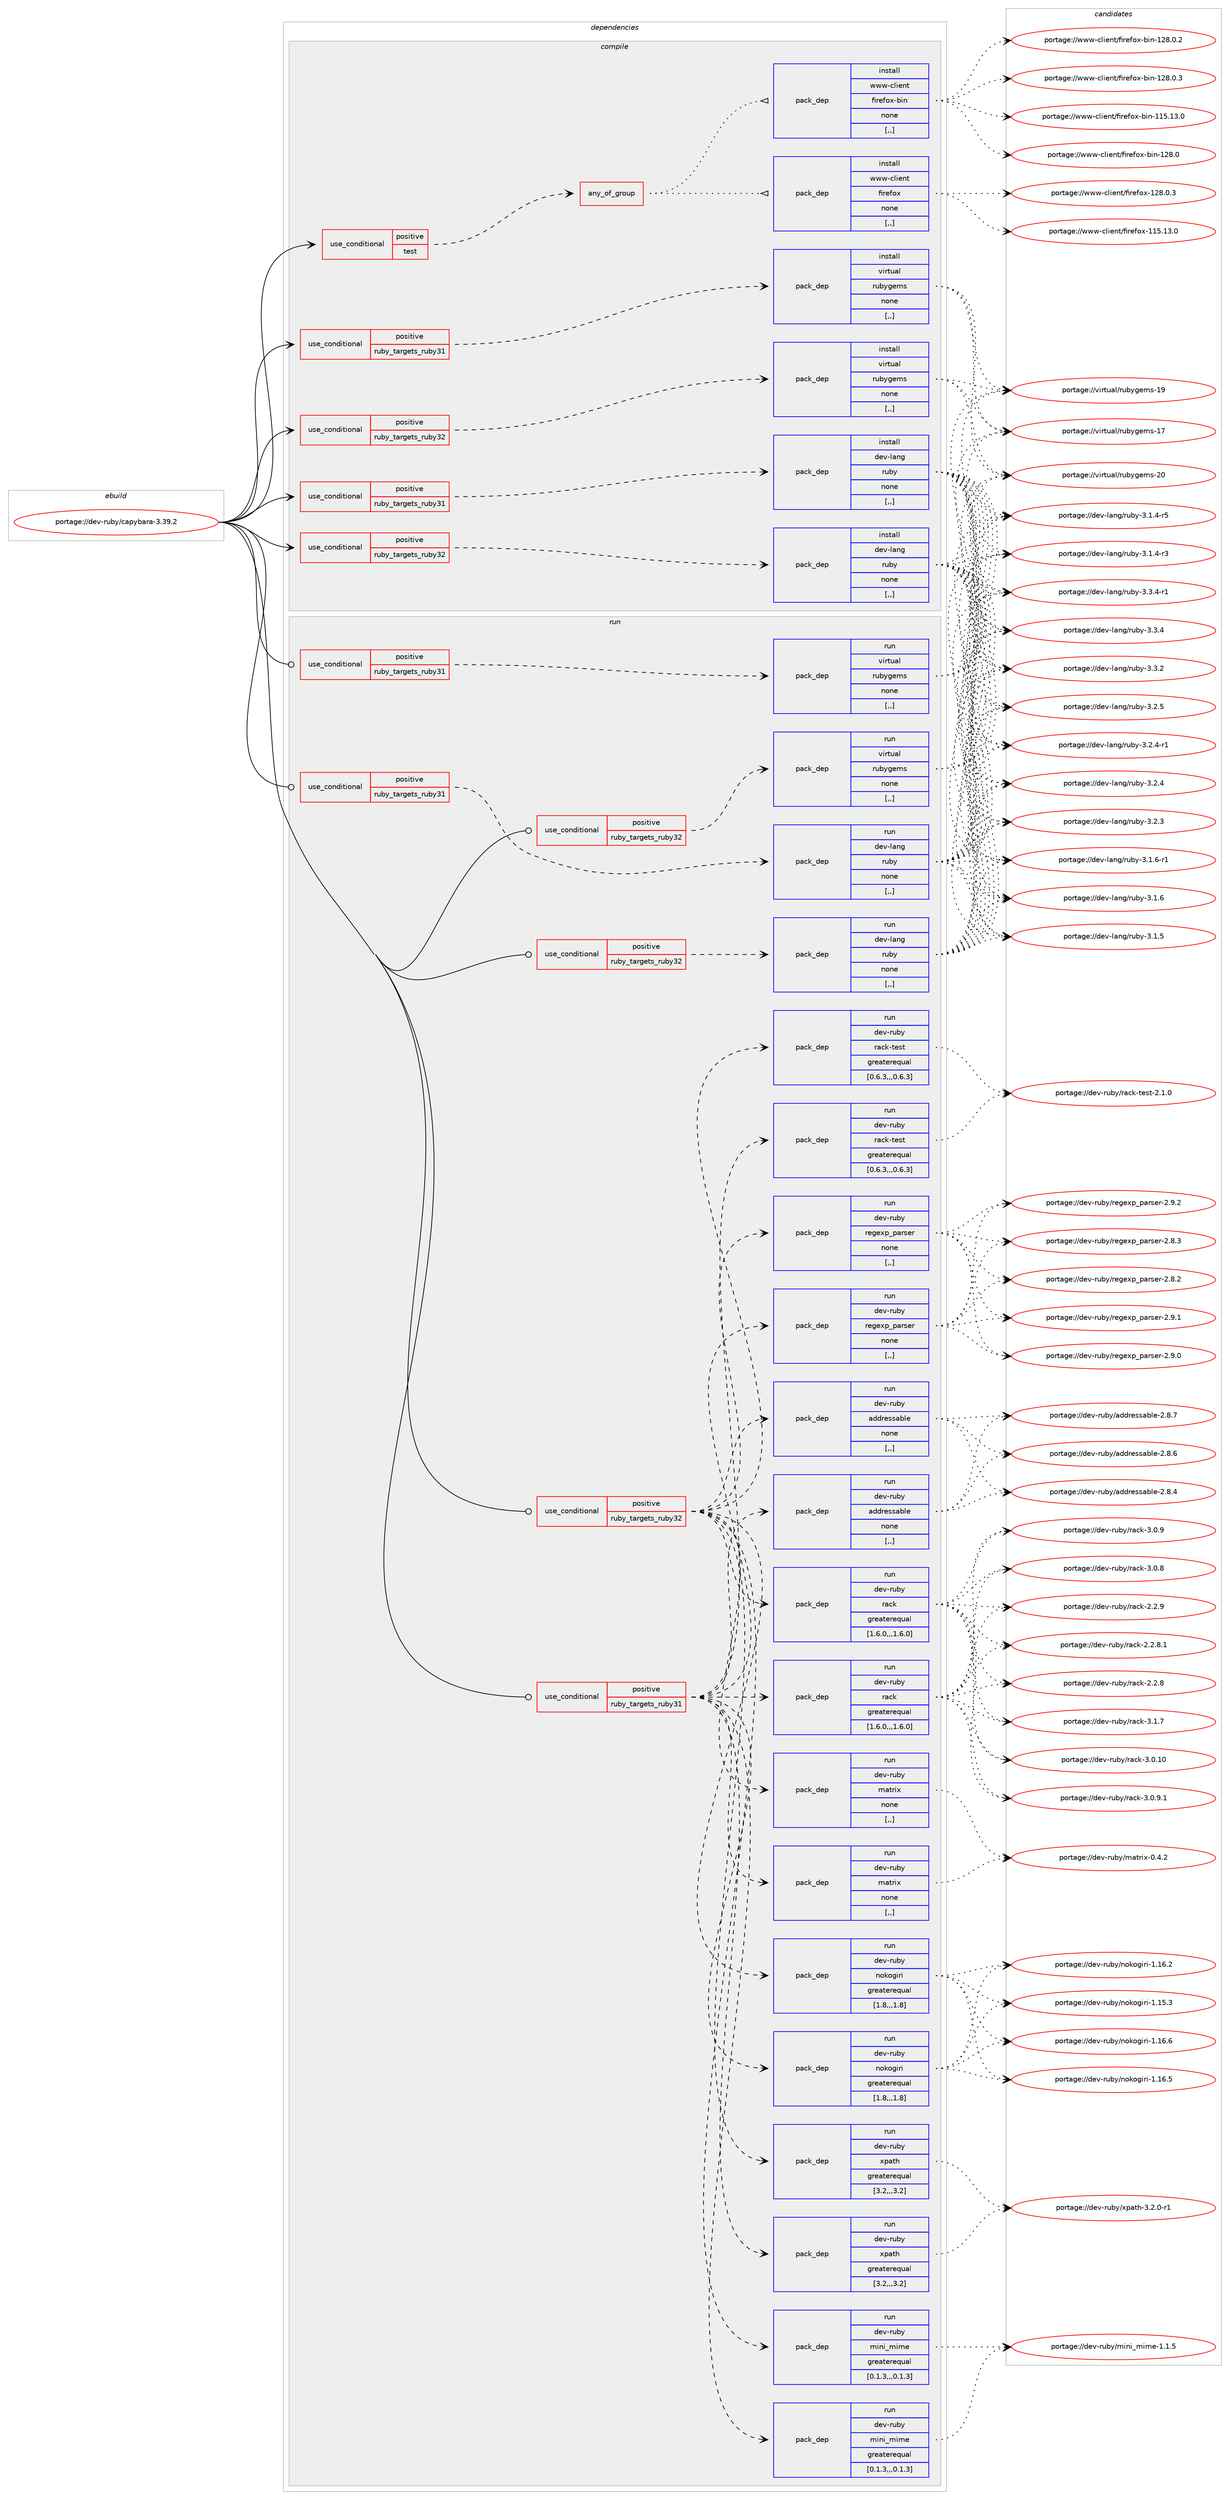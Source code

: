 digraph prolog {

# *************
# Graph options
# *************

newrank=true;
concentrate=true;
compound=true;
graph [rankdir=LR,fontname=Helvetica,fontsize=10,ranksep=1.5];#, ranksep=2.5, nodesep=0.2];
edge  [arrowhead=vee];
node  [fontname=Helvetica,fontsize=10];

# **********
# The ebuild
# **********

subgraph cluster_leftcol {
color=gray;
label=<<i>ebuild</i>>;
id [label="portage://dev-ruby/capybara-3.39.2", color=red, width=4, href="../dev-ruby/capybara-3.39.2.svg"];
}

# ****************
# The dependencies
# ****************

subgraph cluster_midcol {
color=gray;
label=<<i>dependencies</i>>;
subgraph cluster_compile {
fillcolor="#eeeeee";
style=filled;
label=<<i>compile</i>>;
subgraph cond45476 {
dependency178933 [label=<<TABLE BORDER="0" CELLBORDER="1" CELLSPACING="0" CELLPADDING="4"><TR><TD ROWSPAN="3" CELLPADDING="10">use_conditional</TD></TR><TR><TD>positive</TD></TR><TR><TD>ruby_targets_ruby31</TD></TR></TABLE>>, shape=none, color=red];
subgraph pack132165 {
dependency178934 [label=<<TABLE BORDER="0" CELLBORDER="1" CELLSPACING="0" CELLPADDING="4" WIDTH="220"><TR><TD ROWSPAN="6" CELLPADDING="30">pack_dep</TD></TR><TR><TD WIDTH="110">install</TD></TR><TR><TD>dev-lang</TD></TR><TR><TD>ruby</TD></TR><TR><TD>none</TD></TR><TR><TD>[,,]</TD></TR></TABLE>>, shape=none, color=blue];
}
dependency178933:e -> dependency178934:w [weight=20,style="dashed",arrowhead="vee"];
}
id:e -> dependency178933:w [weight=20,style="solid",arrowhead="vee"];
subgraph cond45477 {
dependency178935 [label=<<TABLE BORDER="0" CELLBORDER="1" CELLSPACING="0" CELLPADDING="4"><TR><TD ROWSPAN="3" CELLPADDING="10">use_conditional</TD></TR><TR><TD>positive</TD></TR><TR><TD>ruby_targets_ruby31</TD></TR></TABLE>>, shape=none, color=red];
subgraph pack132166 {
dependency178936 [label=<<TABLE BORDER="0" CELLBORDER="1" CELLSPACING="0" CELLPADDING="4" WIDTH="220"><TR><TD ROWSPAN="6" CELLPADDING="30">pack_dep</TD></TR><TR><TD WIDTH="110">install</TD></TR><TR><TD>virtual</TD></TR><TR><TD>rubygems</TD></TR><TR><TD>none</TD></TR><TR><TD>[,,]</TD></TR></TABLE>>, shape=none, color=blue];
}
dependency178935:e -> dependency178936:w [weight=20,style="dashed",arrowhead="vee"];
}
id:e -> dependency178935:w [weight=20,style="solid",arrowhead="vee"];
subgraph cond45478 {
dependency178937 [label=<<TABLE BORDER="0" CELLBORDER="1" CELLSPACING="0" CELLPADDING="4"><TR><TD ROWSPAN="3" CELLPADDING="10">use_conditional</TD></TR><TR><TD>positive</TD></TR><TR><TD>ruby_targets_ruby32</TD></TR></TABLE>>, shape=none, color=red];
subgraph pack132167 {
dependency178938 [label=<<TABLE BORDER="0" CELLBORDER="1" CELLSPACING="0" CELLPADDING="4" WIDTH="220"><TR><TD ROWSPAN="6" CELLPADDING="30">pack_dep</TD></TR><TR><TD WIDTH="110">install</TD></TR><TR><TD>dev-lang</TD></TR><TR><TD>ruby</TD></TR><TR><TD>none</TD></TR><TR><TD>[,,]</TD></TR></TABLE>>, shape=none, color=blue];
}
dependency178937:e -> dependency178938:w [weight=20,style="dashed",arrowhead="vee"];
}
id:e -> dependency178937:w [weight=20,style="solid",arrowhead="vee"];
subgraph cond45479 {
dependency178939 [label=<<TABLE BORDER="0" CELLBORDER="1" CELLSPACING="0" CELLPADDING="4"><TR><TD ROWSPAN="3" CELLPADDING="10">use_conditional</TD></TR><TR><TD>positive</TD></TR><TR><TD>ruby_targets_ruby32</TD></TR></TABLE>>, shape=none, color=red];
subgraph pack132168 {
dependency178940 [label=<<TABLE BORDER="0" CELLBORDER="1" CELLSPACING="0" CELLPADDING="4" WIDTH="220"><TR><TD ROWSPAN="6" CELLPADDING="30">pack_dep</TD></TR><TR><TD WIDTH="110">install</TD></TR><TR><TD>virtual</TD></TR><TR><TD>rubygems</TD></TR><TR><TD>none</TD></TR><TR><TD>[,,]</TD></TR></TABLE>>, shape=none, color=blue];
}
dependency178939:e -> dependency178940:w [weight=20,style="dashed",arrowhead="vee"];
}
id:e -> dependency178939:w [weight=20,style="solid",arrowhead="vee"];
subgraph cond45480 {
dependency178941 [label=<<TABLE BORDER="0" CELLBORDER="1" CELLSPACING="0" CELLPADDING="4"><TR><TD ROWSPAN="3" CELLPADDING="10">use_conditional</TD></TR><TR><TD>positive</TD></TR><TR><TD>test</TD></TR></TABLE>>, shape=none, color=red];
subgraph any1142 {
dependency178942 [label=<<TABLE BORDER="0" CELLBORDER="1" CELLSPACING="0" CELLPADDING="4"><TR><TD CELLPADDING="10">any_of_group</TD></TR></TABLE>>, shape=none, color=red];subgraph pack132169 {
dependency178943 [label=<<TABLE BORDER="0" CELLBORDER="1" CELLSPACING="0" CELLPADDING="4" WIDTH="220"><TR><TD ROWSPAN="6" CELLPADDING="30">pack_dep</TD></TR><TR><TD WIDTH="110">install</TD></TR><TR><TD>www-client</TD></TR><TR><TD>firefox</TD></TR><TR><TD>none</TD></TR><TR><TD>[,,]</TD></TR></TABLE>>, shape=none, color=blue];
}
dependency178942:e -> dependency178943:w [weight=20,style="dotted",arrowhead="oinv"];
subgraph pack132170 {
dependency178944 [label=<<TABLE BORDER="0" CELLBORDER="1" CELLSPACING="0" CELLPADDING="4" WIDTH="220"><TR><TD ROWSPAN="6" CELLPADDING="30">pack_dep</TD></TR><TR><TD WIDTH="110">install</TD></TR><TR><TD>www-client</TD></TR><TR><TD>firefox-bin</TD></TR><TR><TD>none</TD></TR><TR><TD>[,,]</TD></TR></TABLE>>, shape=none, color=blue];
}
dependency178942:e -> dependency178944:w [weight=20,style="dotted",arrowhead="oinv"];
}
dependency178941:e -> dependency178942:w [weight=20,style="dashed",arrowhead="vee"];
}
id:e -> dependency178941:w [weight=20,style="solid",arrowhead="vee"];
}
subgraph cluster_compileandrun {
fillcolor="#eeeeee";
style=filled;
label=<<i>compile and run</i>>;
}
subgraph cluster_run {
fillcolor="#eeeeee";
style=filled;
label=<<i>run</i>>;
subgraph cond45481 {
dependency178945 [label=<<TABLE BORDER="0" CELLBORDER="1" CELLSPACING="0" CELLPADDING="4"><TR><TD ROWSPAN="3" CELLPADDING="10">use_conditional</TD></TR><TR><TD>positive</TD></TR><TR><TD>ruby_targets_ruby31</TD></TR></TABLE>>, shape=none, color=red];
subgraph pack132171 {
dependency178946 [label=<<TABLE BORDER="0" CELLBORDER="1" CELLSPACING="0" CELLPADDING="4" WIDTH="220"><TR><TD ROWSPAN="6" CELLPADDING="30">pack_dep</TD></TR><TR><TD WIDTH="110">run</TD></TR><TR><TD>dev-lang</TD></TR><TR><TD>ruby</TD></TR><TR><TD>none</TD></TR><TR><TD>[,,]</TD></TR></TABLE>>, shape=none, color=blue];
}
dependency178945:e -> dependency178946:w [weight=20,style="dashed",arrowhead="vee"];
}
id:e -> dependency178945:w [weight=20,style="solid",arrowhead="odot"];
subgraph cond45482 {
dependency178947 [label=<<TABLE BORDER="0" CELLBORDER="1" CELLSPACING="0" CELLPADDING="4"><TR><TD ROWSPAN="3" CELLPADDING="10">use_conditional</TD></TR><TR><TD>positive</TD></TR><TR><TD>ruby_targets_ruby31</TD></TR></TABLE>>, shape=none, color=red];
subgraph pack132172 {
dependency178948 [label=<<TABLE BORDER="0" CELLBORDER="1" CELLSPACING="0" CELLPADDING="4" WIDTH="220"><TR><TD ROWSPAN="6" CELLPADDING="30">pack_dep</TD></TR><TR><TD WIDTH="110">run</TD></TR><TR><TD>dev-ruby</TD></TR><TR><TD>addressable</TD></TR><TR><TD>none</TD></TR><TR><TD>[,,]</TD></TR></TABLE>>, shape=none, color=blue];
}
dependency178947:e -> dependency178948:w [weight=20,style="dashed",arrowhead="vee"];
subgraph pack132173 {
dependency178949 [label=<<TABLE BORDER="0" CELLBORDER="1" CELLSPACING="0" CELLPADDING="4" WIDTH="220"><TR><TD ROWSPAN="6" CELLPADDING="30">pack_dep</TD></TR><TR><TD WIDTH="110">run</TD></TR><TR><TD>dev-ruby</TD></TR><TR><TD>matrix</TD></TR><TR><TD>none</TD></TR><TR><TD>[,,]</TD></TR></TABLE>>, shape=none, color=blue];
}
dependency178947:e -> dependency178949:w [weight=20,style="dashed",arrowhead="vee"];
subgraph pack132174 {
dependency178950 [label=<<TABLE BORDER="0" CELLBORDER="1" CELLSPACING="0" CELLPADDING="4" WIDTH="220"><TR><TD ROWSPAN="6" CELLPADDING="30">pack_dep</TD></TR><TR><TD WIDTH="110">run</TD></TR><TR><TD>dev-ruby</TD></TR><TR><TD>mini_mime</TD></TR><TR><TD>greaterequal</TD></TR><TR><TD>[0.1.3,,,0.1.3]</TD></TR></TABLE>>, shape=none, color=blue];
}
dependency178947:e -> dependency178950:w [weight=20,style="dashed",arrowhead="vee"];
subgraph pack132175 {
dependency178951 [label=<<TABLE BORDER="0" CELLBORDER="1" CELLSPACING="0" CELLPADDING="4" WIDTH="220"><TR><TD ROWSPAN="6" CELLPADDING="30">pack_dep</TD></TR><TR><TD WIDTH="110">run</TD></TR><TR><TD>dev-ruby</TD></TR><TR><TD>nokogiri</TD></TR><TR><TD>greaterequal</TD></TR><TR><TD>[1.8,,,1.8]</TD></TR></TABLE>>, shape=none, color=blue];
}
dependency178947:e -> dependency178951:w [weight=20,style="dashed",arrowhead="vee"];
subgraph pack132176 {
dependency178952 [label=<<TABLE BORDER="0" CELLBORDER="1" CELLSPACING="0" CELLPADDING="4" WIDTH="220"><TR><TD ROWSPAN="6" CELLPADDING="30">pack_dep</TD></TR><TR><TD WIDTH="110">run</TD></TR><TR><TD>dev-ruby</TD></TR><TR><TD>rack</TD></TR><TR><TD>greaterequal</TD></TR><TR><TD>[1.6.0,,,1.6.0]</TD></TR></TABLE>>, shape=none, color=blue];
}
dependency178947:e -> dependency178952:w [weight=20,style="dashed",arrowhead="vee"];
subgraph pack132177 {
dependency178953 [label=<<TABLE BORDER="0" CELLBORDER="1" CELLSPACING="0" CELLPADDING="4" WIDTH="220"><TR><TD ROWSPAN="6" CELLPADDING="30">pack_dep</TD></TR><TR><TD WIDTH="110">run</TD></TR><TR><TD>dev-ruby</TD></TR><TR><TD>rack-test</TD></TR><TR><TD>greaterequal</TD></TR><TR><TD>[0.6.3,,,0.6.3]</TD></TR></TABLE>>, shape=none, color=blue];
}
dependency178947:e -> dependency178953:w [weight=20,style="dashed",arrowhead="vee"];
subgraph pack132178 {
dependency178954 [label=<<TABLE BORDER="0" CELLBORDER="1" CELLSPACING="0" CELLPADDING="4" WIDTH="220"><TR><TD ROWSPAN="6" CELLPADDING="30">pack_dep</TD></TR><TR><TD WIDTH="110">run</TD></TR><TR><TD>dev-ruby</TD></TR><TR><TD>regexp_parser</TD></TR><TR><TD>none</TD></TR><TR><TD>[,,]</TD></TR></TABLE>>, shape=none, color=blue];
}
dependency178947:e -> dependency178954:w [weight=20,style="dashed",arrowhead="vee"];
subgraph pack132179 {
dependency178955 [label=<<TABLE BORDER="0" CELLBORDER="1" CELLSPACING="0" CELLPADDING="4" WIDTH="220"><TR><TD ROWSPAN="6" CELLPADDING="30">pack_dep</TD></TR><TR><TD WIDTH="110">run</TD></TR><TR><TD>dev-ruby</TD></TR><TR><TD>xpath</TD></TR><TR><TD>greaterequal</TD></TR><TR><TD>[3.2,,,3.2]</TD></TR></TABLE>>, shape=none, color=blue];
}
dependency178947:e -> dependency178955:w [weight=20,style="dashed",arrowhead="vee"];
}
id:e -> dependency178947:w [weight=20,style="solid",arrowhead="odot"];
subgraph cond45483 {
dependency178956 [label=<<TABLE BORDER="0" CELLBORDER="1" CELLSPACING="0" CELLPADDING="4"><TR><TD ROWSPAN="3" CELLPADDING="10">use_conditional</TD></TR><TR><TD>positive</TD></TR><TR><TD>ruby_targets_ruby31</TD></TR></TABLE>>, shape=none, color=red];
subgraph pack132180 {
dependency178957 [label=<<TABLE BORDER="0" CELLBORDER="1" CELLSPACING="0" CELLPADDING="4" WIDTH="220"><TR><TD ROWSPAN="6" CELLPADDING="30">pack_dep</TD></TR><TR><TD WIDTH="110">run</TD></TR><TR><TD>virtual</TD></TR><TR><TD>rubygems</TD></TR><TR><TD>none</TD></TR><TR><TD>[,,]</TD></TR></TABLE>>, shape=none, color=blue];
}
dependency178956:e -> dependency178957:w [weight=20,style="dashed",arrowhead="vee"];
}
id:e -> dependency178956:w [weight=20,style="solid",arrowhead="odot"];
subgraph cond45484 {
dependency178958 [label=<<TABLE BORDER="0" CELLBORDER="1" CELLSPACING="0" CELLPADDING="4"><TR><TD ROWSPAN="3" CELLPADDING="10">use_conditional</TD></TR><TR><TD>positive</TD></TR><TR><TD>ruby_targets_ruby32</TD></TR></TABLE>>, shape=none, color=red];
subgraph pack132181 {
dependency178959 [label=<<TABLE BORDER="0" CELLBORDER="1" CELLSPACING="0" CELLPADDING="4" WIDTH="220"><TR><TD ROWSPAN="6" CELLPADDING="30">pack_dep</TD></TR><TR><TD WIDTH="110">run</TD></TR><TR><TD>dev-lang</TD></TR><TR><TD>ruby</TD></TR><TR><TD>none</TD></TR><TR><TD>[,,]</TD></TR></TABLE>>, shape=none, color=blue];
}
dependency178958:e -> dependency178959:w [weight=20,style="dashed",arrowhead="vee"];
}
id:e -> dependency178958:w [weight=20,style="solid",arrowhead="odot"];
subgraph cond45485 {
dependency178960 [label=<<TABLE BORDER="0" CELLBORDER="1" CELLSPACING="0" CELLPADDING="4"><TR><TD ROWSPAN="3" CELLPADDING="10">use_conditional</TD></TR><TR><TD>positive</TD></TR><TR><TD>ruby_targets_ruby32</TD></TR></TABLE>>, shape=none, color=red];
subgraph pack132182 {
dependency178961 [label=<<TABLE BORDER="0" CELLBORDER="1" CELLSPACING="0" CELLPADDING="4" WIDTH="220"><TR><TD ROWSPAN="6" CELLPADDING="30">pack_dep</TD></TR><TR><TD WIDTH="110">run</TD></TR><TR><TD>dev-ruby</TD></TR><TR><TD>addressable</TD></TR><TR><TD>none</TD></TR><TR><TD>[,,]</TD></TR></TABLE>>, shape=none, color=blue];
}
dependency178960:e -> dependency178961:w [weight=20,style="dashed",arrowhead="vee"];
subgraph pack132183 {
dependency178962 [label=<<TABLE BORDER="0" CELLBORDER="1" CELLSPACING="0" CELLPADDING="4" WIDTH="220"><TR><TD ROWSPAN="6" CELLPADDING="30">pack_dep</TD></TR><TR><TD WIDTH="110">run</TD></TR><TR><TD>dev-ruby</TD></TR><TR><TD>matrix</TD></TR><TR><TD>none</TD></TR><TR><TD>[,,]</TD></TR></TABLE>>, shape=none, color=blue];
}
dependency178960:e -> dependency178962:w [weight=20,style="dashed",arrowhead="vee"];
subgraph pack132184 {
dependency178963 [label=<<TABLE BORDER="0" CELLBORDER="1" CELLSPACING="0" CELLPADDING="4" WIDTH="220"><TR><TD ROWSPAN="6" CELLPADDING="30">pack_dep</TD></TR><TR><TD WIDTH="110">run</TD></TR><TR><TD>dev-ruby</TD></TR><TR><TD>mini_mime</TD></TR><TR><TD>greaterequal</TD></TR><TR><TD>[0.1.3,,,0.1.3]</TD></TR></TABLE>>, shape=none, color=blue];
}
dependency178960:e -> dependency178963:w [weight=20,style="dashed",arrowhead="vee"];
subgraph pack132185 {
dependency178964 [label=<<TABLE BORDER="0" CELLBORDER="1" CELLSPACING="0" CELLPADDING="4" WIDTH="220"><TR><TD ROWSPAN="6" CELLPADDING="30">pack_dep</TD></TR><TR><TD WIDTH="110">run</TD></TR><TR><TD>dev-ruby</TD></TR><TR><TD>nokogiri</TD></TR><TR><TD>greaterequal</TD></TR><TR><TD>[1.8,,,1.8]</TD></TR></TABLE>>, shape=none, color=blue];
}
dependency178960:e -> dependency178964:w [weight=20,style="dashed",arrowhead="vee"];
subgraph pack132186 {
dependency178965 [label=<<TABLE BORDER="0" CELLBORDER="1" CELLSPACING="0" CELLPADDING="4" WIDTH="220"><TR><TD ROWSPAN="6" CELLPADDING="30">pack_dep</TD></TR><TR><TD WIDTH="110">run</TD></TR><TR><TD>dev-ruby</TD></TR><TR><TD>rack</TD></TR><TR><TD>greaterequal</TD></TR><TR><TD>[1.6.0,,,1.6.0]</TD></TR></TABLE>>, shape=none, color=blue];
}
dependency178960:e -> dependency178965:w [weight=20,style="dashed",arrowhead="vee"];
subgraph pack132187 {
dependency178966 [label=<<TABLE BORDER="0" CELLBORDER="1" CELLSPACING="0" CELLPADDING="4" WIDTH="220"><TR><TD ROWSPAN="6" CELLPADDING="30">pack_dep</TD></TR><TR><TD WIDTH="110">run</TD></TR><TR><TD>dev-ruby</TD></TR><TR><TD>rack-test</TD></TR><TR><TD>greaterequal</TD></TR><TR><TD>[0.6.3,,,0.6.3]</TD></TR></TABLE>>, shape=none, color=blue];
}
dependency178960:e -> dependency178966:w [weight=20,style="dashed",arrowhead="vee"];
subgraph pack132188 {
dependency178967 [label=<<TABLE BORDER="0" CELLBORDER="1" CELLSPACING="0" CELLPADDING="4" WIDTH="220"><TR><TD ROWSPAN="6" CELLPADDING="30">pack_dep</TD></TR><TR><TD WIDTH="110">run</TD></TR><TR><TD>dev-ruby</TD></TR><TR><TD>regexp_parser</TD></TR><TR><TD>none</TD></TR><TR><TD>[,,]</TD></TR></TABLE>>, shape=none, color=blue];
}
dependency178960:e -> dependency178967:w [weight=20,style="dashed",arrowhead="vee"];
subgraph pack132189 {
dependency178968 [label=<<TABLE BORDER="0" CELLBORDER="1" CELLSPACING="0" CELLPADDING="4" WIDTH="220"><TR><TD ROWSPAN="6" CELLPADDING="30">pack_dep</TD></TR><TR><TD WIDTH="110">run</TD></TR><TR><TD>dev-ruby</TD></TR><TR><TD>xpath</TD></TR><TR><TD>greaterequal</TD></TR><TR><TD>[3.2,,,3.2]</TD></TR></TABLE>>, shape=none, color=blue];
}
dependency178960:e -> dependency178968:w [weight=20,style="dashed",arrowhead="vee"];
}
id:e -> dependency178960:w [weight=20,style="solid",arrowhead="odot"];
subgraph cond45486 {
dependency178969 [label=<<TABLE BORDER="0" CELLBORDER="1" CELLSPACING="0" CELLPADDING="4"><TR><TD ROWSPAN="3" CELLPADDING="10">use_conditional</TD></TR><TR><TD>positive</TD></TR><TR><TD>ruby_targets_ruby32</TD></TR></TABLE>>, shape=none, color=red];
subgraph pack132190 {
dependency178970 [label=<<TABLE BORDER="0" CELLBORDER="1" CELLSPACING="0" CELLPADDING="4" WIDTH="220"><TR><TD ROWSPAN="6" CELLPADDING="30">pack_dep</TD></TR><TR><TD WIDTH="110">run</TD></TR><TR><TD>virtual</TD></TR><TR><TD>rubygems</TD></TR><TR><TD>none</TD></TR><TR><TD>[,,]</TD></TR></TABLE>>, shape=none, color=blue];
}
dependency178969:e -> dependency178970:w [weight=20,style="dashed",arrowhead="vee"];
}
id:e -> dependency178969:w [weight=20,style="solid",arrowhead="odot"];
}
}

# **************
# The candidates
# **************

subgraph cluster_choices {
rank=same;
color=gray;
label=<<i>candidates</i>>;

subgraph choice132165 {
color=black;
nodesep=1;
choice100101118451089711010347114117981214551465146524511449 [label="portage://dev-lang/ruby-3.3.4-r1", color=red, width=4,href="../dev-lang/ruby-3.3.4-r1.svg"];
choice10010111845108971101034711411798121455146514652 [label="portage://dev-lang/ruby-3.3.4", color=red, width=4,href="../dev-lang/ruby-3.3.4.svg"];
choice10010111845108971101034711411798121455146514650 [label="portage://dev-lang/ruby-3.3.2", color=red, width=4,href="../dev-lang/ruby-3.3.2.svg"];
choice10010111845108971101034711411798121455146504653 [label="portage://dev-lang/ruby-3.2.5", color=red, width=4,href="../dev-lang/ruby-3.2.5.svg"];
choice100101118451089711010347114117981214551465046524511449 [label="portage://dev-lang/ruby-3.2.4-r1", color=red, width=4,href="../dev-lang/ruby-3.2.4-r1.svg"];
choice10010111845108971101034711411798121455146504652 [label="portage://dev-lang/ruby-3.2.4", color=red, width=4,href="../dev-lang/ruby-3.2.4.svg"];
choice10010111845108971101034711411798121455146504651 [label="portage://dev-lang/ruby-3.2.3", color=red, width=4,href="../dev-lang/ruby-3.2.3.svg"];
choice100101118451089711010347114117981214551464946544511449 [label="portage://dev-lang/ruby-3.1.6-r1", color=red, width=4,href="../dev-lang/ruby-3.1.6-r1.svg"];
choice10010111845108971101034711411798121455146494654 [label="portage://dev-lang/ruby-3.1.6", color=red, width=4,href="../dev-lang/ruby-3.1.6.svg"];
choice10010111845108971101034711411798121455146494653 [label="portage://dev-lang/ruby-3.1.5", color=red, width=4,href="../dev-lang/ruby-3.1.5.svg"];
choice100101118451089711010347114117981214551464946524511453 [label="portage://dev-lang/ruby-3.1.4-r5", color=red, width=4,href="../dev-lang/ruby-3.1.4-r5.svg"];
choice100101118451089711010347114117981214551464946524511451 [label="portage://dev-lang/ruby-3.1.4-r3", color=red, width=4,href="../dev-lang/ruby-3.1.4-r3.svg"];
dependency178934:e -> choice100101118451089711010347114117981214551465146524511449:w [style=dotted,weight="100"];
dependency178934:e -> choice10010111845108971101034711411798121455146514652:w [style=dotted,weight="100"];
dependency178934:e -> choice10010111845108971101034711411798121455146514650:w [style=dotted,weight="100"];
dependency178934:e -> choice10010111845108971101034711411798121455146504653:w [style=dotted,weight="100"];
dependency178934:e -> choice100101118451089711010347114117981214551465046524511449:w [style=dotted,weight="100"];
dependency178934:e -> choice10010111845108971101034711411798121455146504652:w [style=dotted,weight="100"];
dependency178934:e -> choice10010111845108971101034711411798121455146504651:w [style=dotted,weight="100"];
dependency178934:e -> choice100101118451089711010347114117981214551464946544511449:w [style=dotted,weight="100"];
dependency178934:e -> choice10010111845108971101034711411798121455146494654:w [style=dotted,weight="100"];
dependency178934:e -> choice10010111845108971101034711411798121455146494653:w [style=dotted,weight="100"];
dependency178934:e -> choice100101118451089711010347114117981214551464946524511453:w [style=dotted,weight="100"];
dependency178934:e -> choice100101118451089711010347114117981214551464946524511451:w [style=dotted,weight="100"];
}
subgraph choice132166 {
color=black;
nodesep=1;
choice118105114116117971084711411798121103101109115455048 [label="portage://virtual/rubygems-20", color=red, width=4,href="../virtual/rubygems-20.svg"];
choice118105114116117971084711411798121103101109115454957 [label="portage://virtual/rubygems-19", color=red, width=4,href="../virtual/rubygems-19.svg"];
choice118105114116117971084711411798121103101109115454955 [label="portage://virtual/rubygems-17", color=red, width=4,href="../virtual/rubygems-17.svg"];
dependency178936:e -> choice118105114116117971084711411798121103101109115455048:w [style=dotted,weight="100"];
dependency178936:e -> choice118105114116117971084711411798121103101109115454957:w [style=dotted,weight="100"];
dependency178936:e -> choice118105114116117971084711411798121103101109115454955:w [style=dotted,weight="100"];
}
subgraph choice132167 {
color=black;
nodesep=1;
choice100101118451089711010347114117981214551465146524511449 [label="portage://dev-lang/ruby-3.3.4-r1", color=red, width=4,href="../dev-lang/ruby-3.3.4-r1.svg"];
choice10010111845108971101034711411798121455146514652 [label="portage://dev-lang/ruby-3.3.4", color=red, width=4,href="../dev-lang/ruby-3.3.4.svg"];
choice10010111845108971101034711411798121455146514650 [label="portage://dev-lang/ruby-3.3.2", color=red, width=4,href="../dev-lang/ruby-3.3.2.svg"];
choice10010111845108971101034711411798121455146504653 [label="portage://dev-lang/ruby-3.2.5", color=red, width=4,href="../dev-lang/ruby-3.2.5.svg"];
choice100101118451089711010347114117981214551465046524511449 [label="portage://dev-lang/ruby-3.2.4-r1", color=red, width=4,href="../dev-lang/ruby-3.2.4-r1.svg"];
choice10010111845108971101034711411798121455146504652 [label="portage://dev-lang/ruby-3.2.4", color=red, width=4,href="../dev-lang/ruby-3.2.4.svg"];
choice10010111845108971101034711411798121455146504651 [label="portage://dev-lang/ruby-3.2.3", color=red, width=4,href="../dev-lang/ruby-3.2.3.svg"];
choice100101118451089711010347114117981214551464946544511449 [label="portage://dev-lang/ruby-3.1.6-r1", color=red, width=4,href="../dev-lang/ruby-3.1.6-r1.svg"];
choice10010111845108971101034711411798121455146494654 [label="portage://dev-lang/ruby-3.1.6", color=red, width=4,href="../dev-lang/ruby-3.1.6.svg"];
choice10010111845108971101034711411798121455146494653 [label="portage://dev-lang/ruby-3.1.5", color=red, width=4,href="../dev-lang/ruby-3.1.5.svg"];
choice100101118451089711010347114117981214551464946524511453 [label="portage://dev-lang/ruby-3.1.4-r5", color=red, width=4,href="../dev-lang/ruby-3.1.4-r5.svg"];
choice100101118451089711010347114117981214551464946524511451 [label="portage://dev-lang/ruby-3.1.4-r3", color=red, width=4,href="../dev-lang/ruby-3.1.4-r3.svg"];
dependency178938:e -> choice100101118451089711010347114117981214551465146524511449:w [style=dotted,weight="100"];
dependency178938:e -> choice10010111845108971101034711411798121455146514652:w [style=dotted,weight="100"];
dependency178938:e -> choice10010111845108971101034711411798121455146514650:w [style=dotted,weight="100"];
dependency178938:e -> choice10010111845108971101034711411798121455146504653:w [style=dotted,weight="100"];
dependency178938:e -> choice100101118451089711010347114117981214551465046524511449:w [style=dotted,weight="100"];
dependency178938:e -> choice10010111845108971101034711411798121455146504652:w [style=dotted,weight="100"];
dependency178938:e -> choice10010111845108971101034711411798121455146504651:w [style=dotted,weight="100"];
dependency178938:e -> choice100101118451089711010347114117981214551464946544511449:w [style=dotted,weight="100"];
dependency178938:e -> choice10010111845108971101034711411798121455146494654:w [style=dotted,weight="100"];
dependency178938:e -> choice10010111845108971101034711411798121455146494653:w [style=dotted,weight="100"];
dependency178938:e -> choice100101118451089711010347114117981214551464946524511453:w [style=dotted,weight="100"];
dependency178938:e -> choice100101118451089711010347114117981214551464946524511451:w [style=dotted,weight="100"];
}
subgraph choice132168 {
color=black;
nodesep=1;
choice118105114116117971084711411798121103101109115455048 [label="portage://virtual/rubygems-20", color=red, width=4,href="../virtual/rubygems-20.svg"];
choice118105114116117971084711411798121103101109115454957 [label="portage://virtual/rubygems-19", color=red, width=4,href="../virtual/rubygems-19.svg"];
choice118105114116117971084711411798121103101109115454955 [label="portage://virtual/rubygems-17", color=red, width=4,href="../virtual/rubygems-17.svg"];
dependency178940:e -> choice118105114116117971084711411798121103101109115455048:w [style=dotted,weight="100"];
dependency178940:e -> choice118105114116117971084711411798121103101109115454957:w [style=dotted,weight="100"];
dependency178940:e -> choice118105114116117971084711411798121103101109115454955:w [style=dotted,weight="100"];
}
subgraph choice132169 {
color=black;
nodesep=1;
choice1191191194599108105101110116471021051141011021111204549505646484651 [label="portage://www-client/firefox-128.0.3", color=red, width=4,href="../www-client/firefox-128.0.3.svg"];
choice119119119459910810510111011647102105114101102111120454949534649514648 [label="portage://www-client/firefox-115.13.0", color=red, width=4,href="../www-client/firefox-115.13.0.svg"];
dependency178943:e -> choice1191191194599108105101110116471021051141011021111204549505646484651:w [style=dotted,weight="100"];
dependency178943:e -> choice119119119459910810510111011647102105114101102111120454949534649514648:w [style=dotted,weight="100"];
}
subgraph choice132170 {
color=black;
nodesep=1;
choice11911911945991081051011101164710210511410110211112045981051104549505646484651 [label="portage://www-client/firefox-bin-128.0.3", color=red, width=4,href="../www-client/firefox-bin-128.0.3.svg"];
choice11911911945991081051011101164710210511410110211112045981051104549505646484650 [label="portage://www-client/firefox-bin-128.0.2", color=red, width=4,href="../www-client/firefox-bin-128.0.2.svg"];
choice1191191194599108105101110116471021051141011021111204598105110454950564648 [label="portage://www-client/firefox-bin-128.0", color=red, width=4,href="../www-client/firefox-bin-128.0.svg"];
choice1191191194599108105101110116471021051141011021111204598105110454949534649514648 [label="portage://www-client/firefox-bin-115.13.0", color=red, width=4,href="../www-client/firefox-bin-115.13.0.svg"];
dependency178944:e -> choice11911911945991081051011101164710210511410110211112045981051104549505646484651:w [style=dotted,weight="100"];
dependency178944:e -> choice11911911945991081051011101164710210511410110211112045981051104549505646484650:w [style=dotted,weight="100"];
dependency178944:e -> choice1191191194599108105101110116471021051141011021111204598105110454950564648:w [style=dotted,weight="100"];
dependency178944:e -> choice1191191194599108105101110116471021051141011021111204598105110454949534649514648:w [style=dotted,weight="100"];
}
subgraph choice132171 {
color=black;
nodesep=1;
choice100101118451089711010347114117981214551465146524511449 [label="portage://dev-lang/ruby-3.3.4-r1", color=red, width=4,href="../dev-lang/ruby-3.3.4-r1.svg"];
choice10010111845108971101034711411798121455146514652 [label="portage://dev-lang/ruby-3.3.4", color=red, width=4,href="../dev-lang/ruby-3.3.4.svg"];
choice10010111845108971101034711411798121455146514650 [label="portage://dev-lang/ruby-3.3.2", color=red, width=4,href="../dev-lang/ruby-3.3.2.svg"];
choice10010111845108971101034711411798121455146504653 [label="portage://dev-lang/ruby-3.2.5", color=red, width=4,href="../dev-lang/ruby-3.2.5.svg"];
choice100101118451089711010347114117981214551465046524511449 [label="portage://dev-lang/ruby-3.2.4-r1", color=red, width=4,href="../dev-lang/ruby-3.2.4-r1.svg"];
choice10010111845108971101034711411798121455146504652 [label="portage://dev-lang/ruby-3.2.4", color=red, width=4,href="../dev-lang/ruby-3.2.4.svg"];
choice10010111845108971101034711411798121455146504651 [label="portage://dev-lang/ruby-3.2.3", color=red, width=4,href="../dev-lang/ruby-3.2.3.svg"];
choice100101118451089711010347114117981214551464946544511449 [label="portage://dev-lang/ruby-3.1.6-r1", color=red, width=4,href="../dev-lang/ruby-3.1.6-r1.svg"];
choice10010111845108971101034711411798121455146494654 [label="portage://dev-lang/ruby-3.1.6", color=red, width=4,href="../dev-lang/ruby-3.1.6.svg"];
choice10010111845108971101034711411798121455146494653 [label="portage://dev-lang/ruby-3.1.5", color=red, width=4,href="../dev-lang/ruby-3.1.5.svg"];
choice100101118451089711010347114117981214551464946524511453 [label="portage://dev-lang/ruby-3.1.4-r5", color=red, width=4,href="../dev-lang/ruby-3.1.4-r5.svg"];
choice100101118451089711010347114117981214551464946524511451 [label="portage://dev-lang/ruby-3.1.4-r3", color=red, width=4,href="../dev-lang/ruby-3.1.4-r3.svg"];
dependency178946:e -> choice100101118451089711010347114117981214551465146524511449:w [style=dotted,weight="100"];
dependency178946:e -> choice10010111845108971101034711411798121455146514652:w [style=dotted,weight="100"];
dependency178946:e -> choice10010111845108971101034711411798121455146514650:w [style=dotted,weight="100"];
dependency178946:e -> choice10010111845108971101034711411798121455146504653:w [style=dotted,weight="100"];
dependency178946:e -> choice100101118451089711010347114117981214551465046524511449:w [style=dotted,weight="100"];
dependency178946:e -> choice10010111845108971101034711411798121455146504652:w [style=dotted,weight="100"];
dependency178946:e -> choice10010111845108971101034711411798121455146504651:w [style=dotted,weight="100"];
dependency178946:e -> choice100101118451089711010347114117981214551464946544511449:w [style=dotted,weight="100"];
dependency178946:e -> choice10010111845108971101034711411798121455146494654:w [style=dotted,weight="100"];
dependency178946:e -> choice10010111845108971101034711411798121455146494653:w [style=dotted,weight="100"];
dependency178946:e -> choice100101118451089711010347114117981214551464946524511453:w [style=dotted,weight="100"];
dependency178946:e -> choice100101118451089711010347114117981214551464946524511451:w [style=dotted,weight="100"];
}
subgraph choice132172 {
color=black;
nodesep=1;
choice100101118451141179812147971001001141011151159798108101455046564655 [label="portage://dev-ruby/addressable-2.8.7", color=red, width=4,href="../dev-ruby/addressable-2.8.7.svg"];
choice100101118451141179812147971001001141011151159798108101455046564654 [label="portage://dev-ruby/addressable-2.8.6", color=red, width=4,href="../dev-ruby/addressable-2.8.6.svg"];
choice100101118451141179812147971001001141011151159798108101455046564652 [label="portage://dev-ruby/addressable-2.8.4", color=red, width=4,href="../dev-ruby/addressable-2.8.4.svg"];
dependency178948:e -> choice100101118451141179812147971001001141011151159798108101455046564655:w [style=dotted,weight="100"];
dependency178948:e -> choice100101118451141179812147971001001141011151159798108101455046564654:w [style=dotted,weight="100"];
dependency178948:e -> choice100101118451141179812147971001001141011151159798108101455046564652:w [style=dotted,weight="100"];
}
subgraph choice132173 {
color=black;
nodesep=1;
choice10010111845114117981214710997116114105120454846524650 [label="portage://dev-ruby/matrix-0.4.2", color=red, width=4,href="../dev-ruby/matrix-0.4.2.svg"];
dependency178949:e -> choice10010111845114117981214710997116114105120454846524650:w [style=dotted,weight="100"];
}
subgraph choice132174 {
color=black;
nodesep=1;
choice10010111845114117981214710910511010595109105109101454946494653 [label="portage://dev-ruby/mini_mime-1.1.5", color=red, width=4,href="../dev-ruby/mini_mime-1.1.5.svg"];
dependency178950:e -> choice10010111845114117981214710910511010595109105109101454946494653:w [style=dotted,weight="100"];
}
subgraph choice132175 {
color=black;
nodesep=1;
choice10010111845114117981214711011110711110310511410545494649544654 [label="portage://dev-ruby/nokogiri-1.16.6", color=red, width=4,href="../dev-ruby/nokogiri-1.16.6.svg"];
choice10010111845114117981214711011110711110310511410545494649544653 [label="portage://dev-ruby/nokogiri-1.16.5", color=red, width=4,href="../dev-ruby/nokogiri-1.16.5.svg"];
choice10010111845114117981214711011110711110310511410545494649544650 [label="portage://dev-ruby/nokogiri-1.16.2", color=red, width=4,href="../dev-ruby/nokogiri-1.16.2.svg"];
choice10010111845114117981214711011110711110310511410545494649534651 [label="portage://dev-ruby/nokogiri-1.15.3", color=red, width=4,href="../dev-ruby/nokogiri-1.15.3.svg"];
dependency178951:e -> choice10010111845114117981214711011110711110310511410545494649544654:w [style=dotted,weight="100"];
dependency178951:e -> choice10010111845114117981214711011110711110310511410545494649544653:w [style=dotted,weight="100"];
dependency178951:e -> choice10010111845114117981214711011110711110310511410545494649544650:w [style=dotted,weight="100"];
dependency178951:e -> choice10010111845114117981214711011110711110310511410545494649534651:w [style=dotted,weight="100"];
}
subgraph choice132176 {
color=black;
nodesep=1;
choice1001011184511411798121471149799107455146494655 [label="portage://dev-ruby/rack-3.1.7", color=red, width=4,href="../dev-ruby/rack-3.1.7.svg"];
choice100101118451141179812147114979910745514648464948 [label="portage://dev-ruby/rack-3.0.10", color=red, width=4,href="../dev-ruby/rack-3.0.10.svg"];
choice10010111845114117981214711497991074551464846574649 [label="portage://dev-ruby/rack-3.0.9.1", color=red, width=4,href="../dev-ruby/rack-3.0.9.1.svg"];
choice1001011184511411798121471149799107455146484657 [label="portage://dev-ruby/rack-3.0.9", color=red, width=4,href="../dev-ruby/rack-3.0.9.svg"];
choice1001011184511411798121471149799107455146484656 [label="portage://dev-ruby/rack-3.0.8", color=red, width=4,href="../dev-ruby/rack-3.0.8.svg"];
choice1001011184511411798121471149799107455046504657 [label="portage://dev-ruby/rack-2.2.9", color=red, width=4,href="../dev-ruby/rack-2.2.9.svg"];
choice10010111845114117981214711497991074550465046564649 [label="portage://dev-ruby/rack-2.2.8.1", color=red, width=4,href="../dev-ruby/rack-2.2.8.1.svg"];
choice1001011184511411798121471149799107455046504656 [label="portage://dev-ruby/rack-2.2.8", color=red, width=4,href="../dev-ruby/rack-2.2.8.svg"];
dependency178952:e -> choice1001011184511411798121471149799107455146494655:w [style=dotted,weight="100"];
dependency178952:e -> choice100101118451141179812147114979910745514648464948:w [style=dotted,weight="100"];
dependency178952:e -> choice10010111845114117981214711497991074551464846574649:w [style=dotted,weight="100"];
dependency178952:e -> choice1001011184511411798121471149799107455146484657:w [style=dotted,weight="100"];
dependency178952:e -> choice1001011184511411798121471149799107455146484656:w [style=dotted,weight="100"];
dependency178952:e -> choice1001011184511411798121471149799107455046504657:w [style=dotted,weight="100"];
dependency178952:e -> choice10010111845114117981214711497991074550465046564649:w [style=dotted,weight="100"];
dependency178952:e -> choice1001011184511411798121471149799107455046504656:w [style=dotted,weight="100"];
}
subgraph choice132177 {
color=black;
nodesep=1;
choice100101118451141179812147114979910745116101115116455046494648 [label="portage://dev-ruby/rack-test-2.1.0", color=red, width=4,href="../dev-ruby/rack-test-2.1.0.svg"];
dependency178953:e -> choice100101118451141179812147114979910745116101115116455046494648:w [style=dotted,weight="100"];
}
subgraph choice132178 {
color=black;
nodesep=1;
choice1001011184511411798121471141011031011201129511297114115101114455046574650 [label="portage://dev-ruby/regexp_parser-2.9.2", color=red, width=4,href="../dev-ruby/regexp_parser-2.9.2.svg"];
choice1001011184511411798121471141011031011201129511297114115101114455046574649 [label="portage://dev-ruby/regexp_parser-2.9.1", color=red, width=4,href="../dev-ruby/regexp_parser-2.9.1.svg"];
choice1001011184511411798121471141011031011201129511297114115101114455046574648 [label="portage://dev-ruby/regexp_parser-2.9.0", color=red, width=4,href="../dev-ruby/regexp_parser-2.9.0.svg"];
choice1001011184511411798121471141011031011201129511297114115101114455046564651 [label="portage://dev-ruby/regexp_parser-2.8.3", color=red, width=4,href="../dev-ruby/regexp_parser-2.8.3.svg"];
choice1001011184511411798121471141011031011201129511297114115101114455046564650 [label="portage://dev-ruby/regexp_parser-2.8.2", color=red, width=4,href="../dev-ruby/regexp_parser-2.8.2.svg"];
dependency178954:e -> choice1001011184511411798121471141011031011201129511297114115101114455046574650:w [style=dotted,weight="100"];
dependency178954:e -> choice1001011184511411798121471141011031011201129511297114115101114455046574649:w [style=dotted,weight="100"];
dependency178954:e -> choice1001011184511411798121471141011031011201129511297114115101114455046574648:w [style=dotted,weight="100"];
dependency178954:e -> choice1001011184511411798121471141011031011201129511297114115101114455046564651:w [style=dotted,weight="100"];
dependency178954:e -> choice1001011184511411798121471141011031011201129511297114115101114455046564650:w [style=dotted,weight="100"];
}
subgraph choice132179 {
color=black;
nodesep=1;
choice100101118451141179812147120112971161044551465046484511449 [label="portage://dev-ruby/xpath-3.2.0-r1", color=red, width=4,href="../dev-ruby/xpath-3.2.0-r1.svg"];
dependency178955:e -> choice100101118451141179812147120112971161044551465046484511449:w [style=dotted,weight="100"];
}
subgraph choice132180 {
color=black;
nodesep=1;
choice118105114116117971084711411798121103101109115455048 [label="portage://virtual/rubygems-20", color=red, width=4,href="../virtual/rubygems-20.svg"];
choice118105114116117971084711411798121103101109115454957 [label="portage://virtual/rubygems-19", color=red, width=4,href="../virtual/rubygems-19.svg"];
choice118105114116117971084711411798121103101109115454955 [label="portage://virtual/rubygems-17", color=red, width=4,href="../virtual/rubygems-17.svg"];
dependency178957:e -> choice118105114116117971084711411798121103101109115455048:w [style=dotted,weight="100"];
dependency178957:e -> choice118105114116117971084711411798121103101109115454957:w [style=dotted,weight="100"];
dependency178957:e -> choice118105114116117971084711411798121103101109115454955:w [style=dotted,weight="100"];
}
subgraph choice132181 {
color=black;
nodesep=1;
choice100101118451089711010347114117981214551465146524511449 [label="portage://dev-lang/ruby-3.3.4-r1", color=red, width=4,href="../dev-lang/ruby-3.3.4-r1.svg"];
choice10010111845108971101034711411798121455146514652 [label="portage://dev-lang/ruby-3.3.4", color=red, width=4,href="../dev-lang/ruby-3.3.4.svg"];
choice10010111845108971101034711411798121455146514650 [label="portage://dev-lang/ruby-3.3.2", color=red, width=4,href="../dev-lang/ruby-3.3.2.svg"];
choice10010111845108971101034711411798121455146504653 [label="portage://dev-lang/ruby-3.2.5", color=red, width=4,href="../dev-lang/ruby-3.2.5.svg"];
choice100101118451089711010347114117981214551465046524511449 [label="portage://dev-lang/ruby-3.2.4-r1", color=red, width=4,href="../dev-lang/ruby-3.2.4-r1.svg"];
choice10010111845108971101034711411798121455146504652 [label="portage://dev-lang/ruby-3.2.4", color=red, width=4,href="../dev-lang/ruby-3.2.4.svg"];
choice10010111845108971101034711411798121455146504651 [label="portage://dev-lang/ruby-3.2.3", color=red, width=4,href="../dev-lang/ruby-3.2.3.svg"];
choice100101118451089711010347114117981214551464946544511449 [label="portage://dev-lang/ruby-3.1.6-r1", color=red, width=4,href="../dev-lang/ruby-3.1.6-r1.svg"];
choice10010111845108971101034711411798121455146494654 [label="portage://dev-lang/ruby-3.1.6", color=red, width=4,href="../dev-lang/ruby-3.1.6.svg"];
choice10010111845108971101034711411798121455146494653 [label="portage://dev-lang/ruby-3.1.5", color=red, width=4,href="../dev-lang/ruby-3.1.5.svg"];
choice100101118451089711010347114117981214551464946524511453 [label="portage://dev-lang/ruby-3.1.4-r5", color=red, width=4,href="../dev-lang/ruby-3.1.4-r5.svg"];
choice100101118451089711010347114117981214551464946524511451 [label="portage://dev-lang/ruby-3.1.4-r3", color=red, width=4,href="../dev-lang/ruby-3.1.4-r3.svg"];
dependency178959:e -> choice100101118451089711010347114117981214551465146524511449:w [style=dotted,weight="100"];
dependency178959:e -> choice10010111845108971101034711411798121455146514652:w [style=dotted,weight="100"];
dependency178959:e -> choice10010111845108971101034711411798121455146514650:w [style=dotted,weight="100"];
dependency178959:e -> choice10010111845108971101034711411798121455146504653:w [style=dotted,weight="100"];
dependency178959:e -> choice100101118451089711010347114117981214551465046524511449:w [style=dotted,weight="100"];
dependency178959:e -> choice10010111845108971101034711411798121455146504652:w [style=dotted,weight="100"];
dependency178959:e -> choice10010111845108971101034711411798121455146504651:w [style=dotted,weight="100"];
dependency178959:e -> choice100101118451089711010347114117981214551464946544511449:w [style=dotted,weight="100"];
dependency178959:e -> choice10010111845108971101034711411798121455146494654:w [style=dotted,weight="100"];
dependency178959:e -> choice10010111845108971101034711411798121455146494653:w [style=dotted,weight="100"];
dependency178959:e -> choice100101118451089711010347114117981214551464946524511453:w [style=dotted,weight="100"];
dependency178959:e -> choice100101118451089711010347114117981214551464946524511451:w [style=dotted,weight="100"];
}
subgraph choice132182 {
color=black;
nodesep=1;
choice100101118451141179812147971001001141011151159798108101455046564655 [label="portage://dev-ruby/addressable-2.8.7", color=red, width=4,href="../dev-ruby/addressable-2.8.7.svg"];
choice100101118451141179812147971001001141011151159798108101455046564654 [label="portage://dev-ruby/addressable-2.8.6", color=red, width=4,href="../dev-ruby/addressable-2.8.6.svg"];
choice100101118451141179812147971001001141011151159798108101455046564652 [label="portage://dev-ruby/addressable-2.8.4", color=red, width=4,href="../dev-ruby/addressable-2.8.4.svg"];
dependency178961:e -> choice100101118451141179812147971001001141011151159798108101455046564655:w [style=dotted,weight="100"];
dependency178961:e -> choice100101118451141179812147971001001141011151159798108101455046564654:w [style=dotted,weight="100"];
dependency178961:e -> choice100101118451141179812147971001001141011151159798108101455046564652:w [style=dotted,weight="100"];
}
subgraph choice132183 {
color=black;
nodesep=1;
choice10010111845114117981214710997116114105120454846524650 [label="portage://dev-ruby/matrix-0.4.2", color=red, width=4,href="../dev-ruby/matrix-0.4.2.svg"];
dependency178962:e -> choice10010111845114117981214710997116114105120454846524650:w [style=dotted,weight="100"];
}
subgraph choice132184 {
color=black;
nodesep=1;
choice10010111845114117981214710910511010595109105109101454946494653 [label="portage://dev-ruby/mini_mime-1.1.5", color=red, width=4,href="../dev-ruby/mini_mime-1.1.5.svg"];
dependency178963:e -> choice10010111845114117981214710910511010595109105109101454946494653:w [style=dotted,weight="100"];
}
subgraph choice132185 {
color=black;
nodesep=1;
choice10010111845114117981214711011110711110310511410545494649544654 [label="portage://dev-ruby/nokogiri-1.16.6", color=red, width=4,href="../dev-ruby/nokogiri-1.16.6.svg"];
choice10010111845114117981214711011110711110310511410545494649544653 [label="portage://dev-ruby/nokogiri-1.16.5", color=red, width=4,href="../dev-ruby/nokogiri-1.16.5.svg"];
choice10010111845114117981214711011110711110310511410545494649544650 [label="portage://dev-ruby/nokogiri-1.16.2", color=red, width=4,href="../dev-ruby/nokogiri-1.16.2.svg"];
choice10010111845114117981214711011110711110310511410545494649534651 [label="portage://dev-ruby/nokogiri-1.15.3", color=red, width=4,href="../dev-ruby/nokogiri-1.15.3.svg"];
dependency178964:e -> choice10010111845114117981214711011110711110310511410545494649544654:w [style=dotted,weight="100"];
dependency178964:e -> choice10010111845114117981214711011110711110310511410545494649544653:w [style=dotted,weight="100"];
dependency178964:e -> choice10010111845114117981214711011110711110310511410545494649544650:w [style=dotted,weight="100"];
dependency178964:e -> choice10010111845114117981214711011110711110310511410545494649534651:w [style=dotted,weight="100"];
}
subgraph choice132186 {
color=black;
nodesep=1;
choice1001011184511411798121471149799107455146494655 [label="portage://dev-ruby/rack-3.1.7", color=red, width=4,href="../dev-ruby/rack-3.1.7.svg"];
choice100101118451141179812147114979910745514648464948 [label="portage://dev-ruby/rack-3.0.10", color=red, width=4,href="../dev-ruby/rack-3.0.10.svg"];
choice10010111845114117981214711497991074551464846574649 [label="portage://dev-ruby/rack-3.0.9.1", color=red, width=4,href="../dev-ruby/rack-3.0.9.1.svg"];
choice1001011184511411798121471149799107455146484657 [label="portage://dev-ruby/rack-3.0.9", color=red, width=4,href="../dev-ruby/rack-3.0.9.svg"];
choice1001011184511411798121471149799107455146484656 [label="portage://dev-ruby/rack-3.0.8", color=red, width=4,href="../dev-ruby/rack-3.0.8.svg"];
choice1001011184511411798121471149799107455046504657 [label="portage://dev-ruby/rack-2.2.9", color=red, width=4,href="../dev-ruby/rack-2.2.9.svg"];
choice10010111845114117981214711497991074550465046564649 [label="portage://dev-ruby/rack-2.2.8.1", color=red, width=4,href="../dev-ruby/rack-2.2.8.1.svg"];
choice1001011184511411798121471149799107455046504656 [label="portage://dev-ruby/rack-2.2.8", color=red, width=4,href="../dev-ruby/rack-2.2.8.svg"];
dependency178965:e -> choice1001011184511411798121471149799107455146494655:w [style=dotted,weight="100"];
dependency178965:e -> choice100101118451141179812147114979910745514648464948:w [style=dotted,weight="100"];
dependency178965:e -> choice10010111845114117981214711497991074551464846574649:w [style=dotted,weight="100"];
dependency178965:e -> choice1001011184511411798121471149799107455146484657:w [style=dotted,weight="100"];
dependency178965:e -> choice1001011184511411798121471149799107455146484656:w [style=dotted,weight="100"];
dependency178965:e -> choice1001011184511411798121471149799107455046504657:w [style=dotted,weight="100"];
dependency178965:e -> choice10010111845114117981214711497991074550465046564649:w [style=dotted,weight="100"];
dependency178965:e -> choice1001011184511411798121471149799107455046504656:w [style=dotted,weight="100"];
}
subgraph choice132187 {
color=black;
nodesep=1;
choice100101118451141179812147114979910745116101115116455046494648 [label="portage://dev-ruby/rack-test-2.1.0", color=red, width=4,href="../dev-ruby/rack-test-2.1.0.svg"];
dependency178966:e -> choice100101118451141179812147114979910745116101115116455046494648:w [style=dotted,weight="100"];
}
subgraph choice132188 {
color=black;
nodesep=1;
choice1001011184511411798121471141011031011201129511297114115101114455046574650 [label="portage://dev-ruby/regexp_parser-2.9.2", color=red, width=4,href="../dev-ruby/regexp_parser-2.9.2.svg"];
choice1001011184511411798121471141011031011201129511297114115101114455046574649 [label="portage://dev-ruby/regexp_parser-2.9.1", color=red, width=4,href="../dev-ruby/regexp_parser-2.9.1.svg"];
choice1001011184511411798121471141011031011201129511297114115101114455046574648 [label="portage://dev-ruby/regexp_parser-2.9.0", color=red, width=4,href="../dev-ruby/regexp_parser-2.9.0.svg"];
choice1001011184511411798121471141011031011201129511297114115101114455046564651 [label="portage://dev-ruby/regexp_parser-2.8.3", color=red, width=4,href="../dev-ruby/regexp_parser-2.8.3.svg"];
choice1001011184511411798121471141011031011201129511297114115101114455046564650 [label="portage://dev-ruby/regexp_parser-2.8.2", color=red, width=4,href="../dev-ruby/regexp_parser-2.8.2.svg"];
dependency178967:e -> choice1001011184511411798121471141011031011201129511297114115101114455046574650:w [style=dotted,weight="100"];
dependency178967:e -> choice1001011184511411798121471141011031011201129511297114115101114455046574649:w [style=dotted,weight="100"];
dependency178967:e -> choice1001011184511411798121471141011031011201129511297114115101114455046574648:w [style=dotted,weight="100"];
dependency178967:e -> choice1001011184511411798121471141011031011201129511297114115101114455046564651:w [style=dotted,weight="100"];
dependency178967:e -> choice1001011184511411798121471141011031011201129511297114115101114455046564650:w [style=dotted,weight="100"];
}
subgraph choice132189 {
color=black;
nodesep=1;
choice100101118451141179812147120112971161044551465046484511449 [label="portage://dev-ruby/xpath-3.2.0-r1", color=red, width=4,href="../dev-ruby/xpath-3.2.0-r1.svg"];
dependency178968:e -> choice100101118451141179812147120112971161044551465046484511449:w [style=dotted,weight="100"];
}
subgraph choice132190 {
color=black;
nodesep=1;
choice118105114116117971084711411798121103101109115455048 [label="portage://virtual/rubygems-20", color=red, width=4,href="../virtual/rubygems-20.svg"];
choice118105114116117971084711411798121103101109115454957 [label="portage://virtual/rubygems-19", color=red, width=4,href="../virtual/rubygems-19.svg"];
choice118105114116117971084711411798121103101109115454955 [label="portage://virtual/rubygems-17", color=red, width=4,href="../virtual/rubygems-17.svg"];
dependency178970:e -> choice118105114116117971084711411798121103101109115455048:w [style=dotted,weight="100"];
dependency178970:e -> choice118105114116117971084711411798121103101109115454957:w [style=dotted,weight="100"];
dependency178970:e -> choice118105114116117971084711411798121103101109115454955:w [style=dotted,weight="100"];
}
}

}
